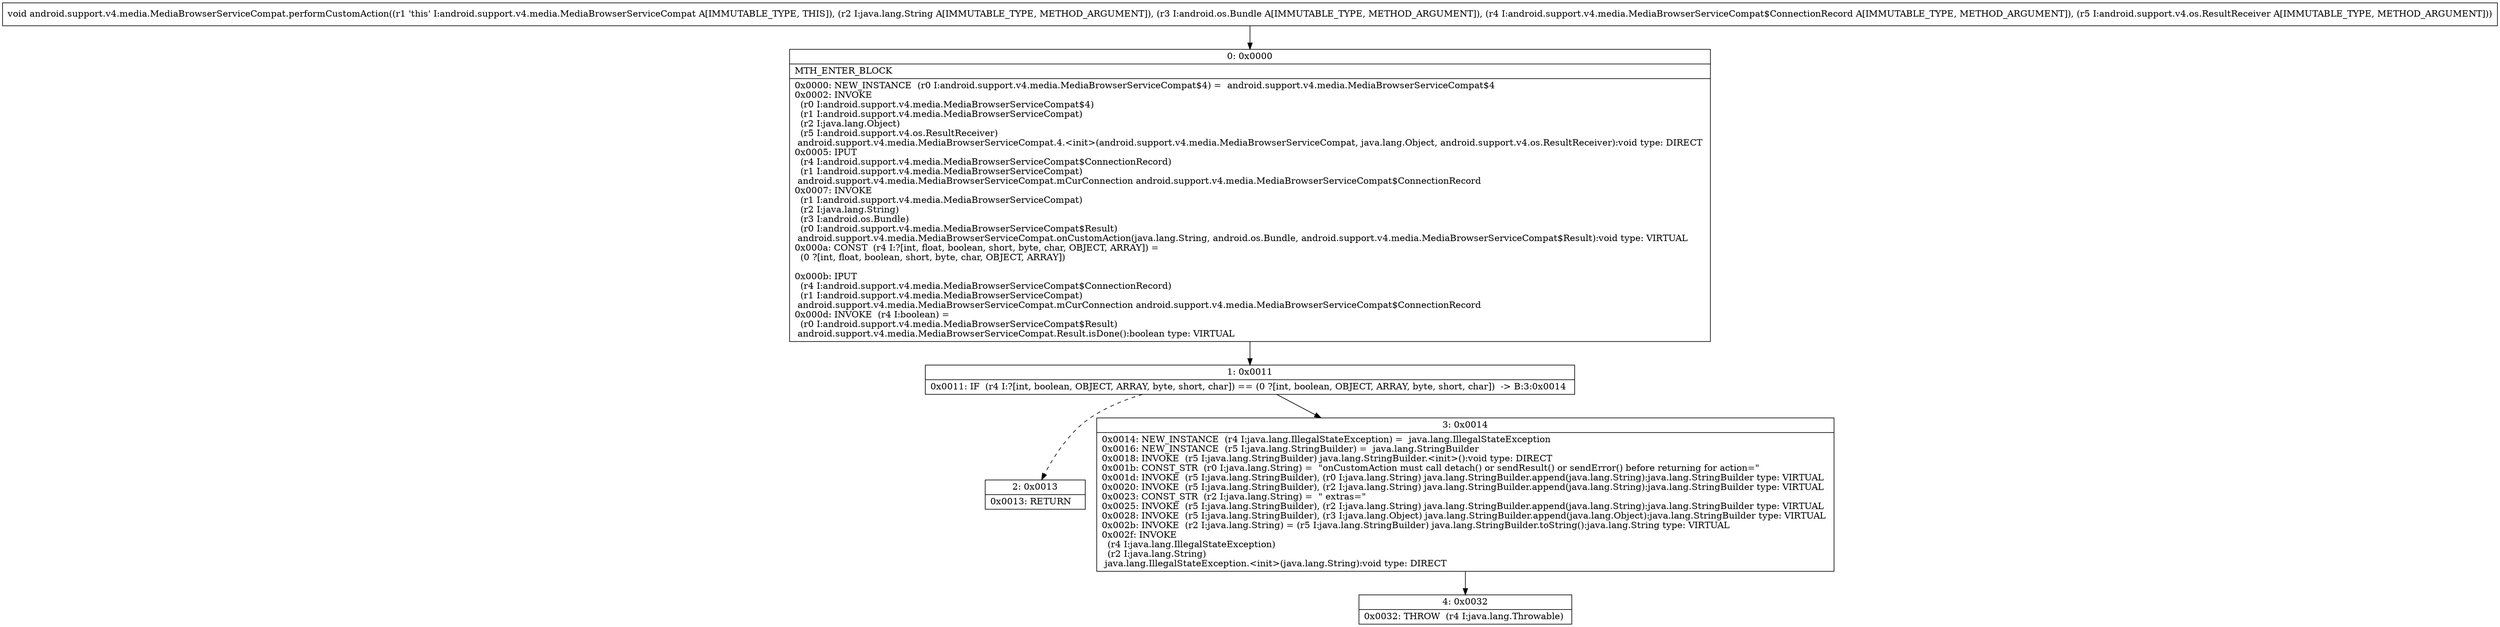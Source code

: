 digraph "CFG forandroid.support.v4.media.MediaBrowserServiceCompat.performCustomAction(Ljava\/lang\/String;Landroid\/os\/Bundle;Landroid\/support\/v4\/media\/MediaBrowserServiceCompat$ConnectionRecord;Landroid\/support\/v4\/os\/ResultReceiver;)V" {
Node_0 [shape=record,label="{0\:\ 0x0000|MTH_ENTER_BLOCK\l|0x0000: NEW_INSTANCE  (r0 I:android.support.v4.media.MediaBrowserServiceCompat$4) =  android.support.v4.media.MediaBrowserServiceCompat$4 \l0x0002: INVOKE  \l  (r0 I:android.support.v4.media.MediaBrowserServiceCompat$4)\l  (r1 I:android.support.v4.media.MediaBrowserServiceCompat)\l  (r2 I:java.lang.Object)\l  (r5 I:android.support.v4.os.ResultReceiver)\l android.support.v4.media.MediaBrowserServiceCompat.4.\<init\>(android.support.v4.media.MediaBrowserServiceCompat, java.lang.Object, android.support.v4.os.ResultReceiver):void type: DIRECT \l0x0005: IPUT  \l  (r4 I:android.support.v4.media.MediaBrowserServiceCompat$ConnectionRecord)\l  (r1 I:android.support.v4.media.MediaBrowserServiceCompat)\l android.support.v4.media.MediaBrowserServiceCompat.mCurConnection android.support.v4.media.MediaBrowserServiceCompat$ConnectionRecord \l0x0007: INVOKE  \l  (r1 I:android.support.v4.media.MediaBrowserServiceCompat)\l  (r2 I:java.lang.String)\l  (r3 I:android.os.Bundle)\l  (r0 I:android.support.v4.media.MediaBrowserServiceCompat$Result)\l android.support.v4.media.MediaBrowserServiceCompat.onCustomAction(java.lang.String, android.os.Bundle, android.support.v4.media.MediaBrowserServiceCompat$Result):void type: VIRTUAL \l0x000a: CONST  (r4 I:?[int, float, boolean, short, byte, char, OBJECT, ARRAY]) = \l  (0 ?[int, float, boolean, short, byte, char, OBJECT, ARRAY])\l \l0x000b: IPUT  \l  (r4 I:android.support.v4.media.MediaBrowserServiceCompat$ConnectionRecord)\l  (r1 I:android.support.v4.media.MediaBrowserServiceCompat)\l android.support.v4.media.MediaBrowserServiceCompat.mCurConnection android.support.v4.media.MediaBrowserServiceCompat$ConnectionRecord \l0x000d: INVOKE  (r4 I:boolean) = \l  (r0 I:android.support.v4.media.MediaBrowserServiceCompat$Result)\l android.support.v4.media.MediaBrowserServiceCompat.Result.isDone():boolean type: VIRTUAL \l}"];
Node_1 [shape=record,label="{1\:\ 0x0011|0x0011: IF  (r4 I:?[int, boolean, OBJECT, ARRAY, byte, short, char]) == (0 ?[int, boolean, OBJECT, ARRAY, byte, short, char])  \-\> B:3:0x0014 \l}"];
Node_2 [shape=record,label="{2\:\ 0x0013|0x0013: RETURN   \l}"];
Node_3 [shape=record,label="{3\:\ 0x0014|0x0014: NEW_INSTANCE  (r4 I:java.lang.IllegalStateException) =  java.lang.IllegalStateException \l0x0016: NEW_INSTANCE  (r5 I:java.lang.StringBuilder) =  java.lang.StringBuilder \l0x0018: INVOKE  (r5 I:java.lang.StringBuilder) java.lang.StringBuilder.\<init\>():void type: DIRECT \l0x001b: CONST_STR  (r0 I:java.lang.String) =  \"onCustomAction must call detach() or sendResult() or sendError() before returning for action=\" \l0x001d: INVOKE  (r5 I:java.lang.StringBuilder), (r0 I:java.lang.String) java.lang.StringBuilder.append(java.lang.String):java.lang.StringBuilder type: VIRTUAL \l0x0020: INVOKE  (r5 I:java.lang.StringBuilder), (r2 I:java.lang.String) java.lang.StringBuilder.append(java.lang.String):java.lang.StringBuilder type: VIRTUAL \l0x0023: CONST_STR  (r2 I:java.lang.String) =  \" extras=\" \l0x0025: INVOKE  (r5 I:java.lang.StringBuilder), (r2 I:java.lang.String) java.lang.StringBuilder.append(java.lang.String):java.lang.StringBuilder type: VIRTUAL \l0x0028: INVOKE  (r5 I:java.lang.StringBuilder), (r3 I:java.lang.Object) java.lang.StringBuilder.append(java.lang.Object):java.lang.StringBuilder type: VIRTUAL \l0x002b: INVOKE  (r2 I:java.lang.String) = (r5 I:java.lang.StringBuilder) java.lang.StringBuilder.toString():java.lang.String type: VIRTUAL \l0x002f: INVOKE  \l  (r4 I:java.lang.IllegalStateException)\l  (r2 I:java.lang.String)\l java.lang.IllegalStateException.\<init\>(java.lang.String):void type: DIRECT \l}"];
Node_4 [shape=record,label="{4\:\ 0x0032|0x0032: THROW  (r4 I:java.lang.Throwable) \l}"];
MethodNode[shape=record,label="{void android.support.v4.media.MediaBrowserServiceCompat.performCustomAction((r1 'this' I:android.support.v4.media.MediaBrowserServiceCompat A[IMMUTABLE_TYPE, THIS]), (r2 I:java.lang.String A[IMMUTABLE_TYPE, METHOD_ARGUMENT]), (r3 I:android.os.Bundle A[IMMUTABLE_TYPE, METHOD_ARGUMENT]), (r4 I:android.support.v4.media.MediaBrowserServiceCompat$ConnectionRecord A[IMMUTABLE_TYPE, METHOD_ARGUMENT]), (r5 I:android.support.v4.os.ResultReceiver A[IMMUTABLE_TYPE, METHOD_ARGUMENT])) }"];
MethodNode -> Node_0;
Node_0 -> Node_1;
Node_1 -> Node_2[style=dashed];
Node_1 -> Node_3;
Node_3 -> Node_4;
}


